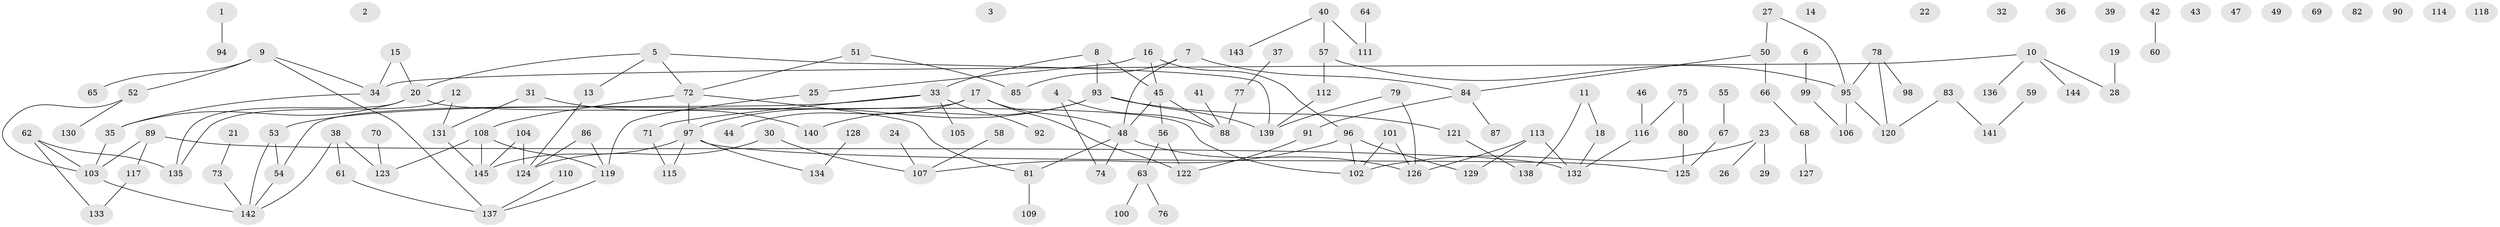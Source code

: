 // coarse degree distribution, {1: 0.27, 0: 0.15, 2: 0.2, 7: 0.01, 3: 0.15, 6: 0.06, 4: 0.12, 8: 0.01, 5: 0.03}
// Generated by graph-tools (version 1.1) at 2025/41/03/06/25 10:41:21]
// undirected, 145 vertices, 160 edges
graph export_dot {
graph [start="1"]
  node [color=gray90,style=filled];
  1;
  2;
  3;
  4;
  5;
  6;
  7;
  8;
  9;
  10;
  11;
  12;
  13;
  14;
  15;
  16;
  17;
  18;
  19;
  20;
  21;
  22;
  23;
  24;
  25;
  26;
  27;
  28;
  29;
  30;
  31;
  32;
  33;
  34;
  35;
  36;
  37;
  38;
  39;
  40;
  41;
  42;
  43;
  44;
  45;
  46;
  47;
  48;
  49;
  50;
  51;
  52;
  53;
  54;
  55;
  56;
  57;
  58;
  59;
  60;
  61;
  62;
  63;
  64;
  65;
  66;
  67;
  68;
  69;
  70;
  71;
  72;
  73;
  74;
  75;
  76;
  77;
  78;
  79;
  80;
  81;
  82;
  83;
  84;
  85;
  86;
  87;
  88;
  89;
  90;
  91;
  92;
  93;
  94;
  95;
  96;
  97;
  98;
  99;
  100;
  101;
  102;
  103;
  104;
  105;
  106;
  107;
  108;
  109;
  110;
  111;
  112;
  113;
  114;
  115;
  116;
  117;
  118;
  119;
  120;
  121;
  122;
  123;
  124;
  125;
  126;
  127;
  128;
  129;
  130;
  131;
  132;
  133;
  134;
  135;
  136;
  137;
  138;
  139;
  140;
  141;
  142;
  143;
  144;
  145;
  1 -- 94;
  4 -- 74;
  4 -- 88;
  5 -- 13;
  5 -- 20;
  5 -- 72;
  5 -- 139;
  6 -- 99;
  7 -- 48;
  7 -- 84;
  7 -- 85;
  8 -- 33;
  8 -- 45;
  8 -- 93;
  9 -- 34;
  9 -- 52;
  9 -- 65;
  9 -- 137;
  10 -- 28;
  10 -- 34;
  10 -- 136;
  10 -- 144;
  11 -- 18;
  11 -- 138;
  12 -- 131;
  12 -- 135;
  13 -- 124;
  15 -- 20;
  15 -- 34;
  16 -- 25;
  16 -- 45;
  16 -- 96;
  17 -- 44;
  17 -- 48;
  17 -- 54;
  17 -- 122;
  18 -- 132;
  19 -- 28;
  20 -- 35;
  20 -- 102;
  20 -- 135;
  21 -- 73;
  23 -- 26;
  23 -- 29;
  23 -- 102;
  24 -- 107;
  25 -- 119;
  27 -- 50;
  27 -- 95;
  30 -- 107;
  30 -- 124;
  31 -- 131;
  31 -- 140;
  33 -- 53;
  33 -- 71;
  33 -- 92;
  33 -- 105;
  34 -- 35;
  35 -- 103;
  37 -- 77;
  38 -- 61;
  38 -- 123;
  38 -- 142;
  40 -- 57;
  40 -- 111;
  40 -- 143;
  41 -- 88;
  42 -- 60;
  45 -- 48;
  45 -- 56;
  45 -- 88;
  46 -- 116;
  48 -- 74;
  48 -- 81;
  48 -- 126;
  50 -- 66;
  50 -- 84;
  51 -- 72;
  51 -- 85;
  52 -- 103;
  52 -- 130;
  53 -- 54;
  53 -- 142;
  54 -- 142;
  55 -- 67;
  56 -- 63;
  56 -- 122;
  57 -- 95;
  57 -- 112;
  58 -- 107;
  59 -- 141;
  61 -- 137;
  62 -- 103;
  62 -- 133;
  62 -- 135;
  63 -- 76;
  63 -- 100;
  64 -- 111;
  66 -- 68;
  67 -- 125;
  68 -- 127;
  70 -- 123;
  71 -- 115;
  72 -- 81;
  72 -- 97;
  72 -- 108;
  73 -- 142;
  75 -- 80;
  75 -- 116;
  77 -- 88;
  78 -- 95;
  78 -- 98;
  78 -- 120;
  79 -- 126;
  79 -- 139;
  80 -- 125;
  81 -- 109;
  83 -- 120;
  83 -- 141;
  84 -- 87;
  84 -- 91;
  86 -- 119;
  86 -- 124;
  89 -- 103;
  89 -- 117;
  89 -- 132;
  91 -- 122;
  93 -- 97;
  93 -- 121;
  93 -- 139;
  93 -- 140;
  95 -- 106;
  95 -- 120;
  96 -- 102;
  96 -- 107;
  96 -- 129;
  97 -- 115;
  97 -- 125;
  97 -- 134;
  97 -- 145;
  99 -- 106;
  101 -- 102;
  101 -- 126;
  103 -- 142;
  104 -- 124;
  104 -- 145;
  108 -- 119;
  108 -- 123;
  108 -- 145;
  110 -- 137;
  112 -- 139;
  113 -- 126;
  113 -- 129;
  113 -- 132;
  116 -- 132;
  117 -- 133;
  119 -- 137;
  121 -- 138;
  128 -- 134;
  131 -- 145;
}
